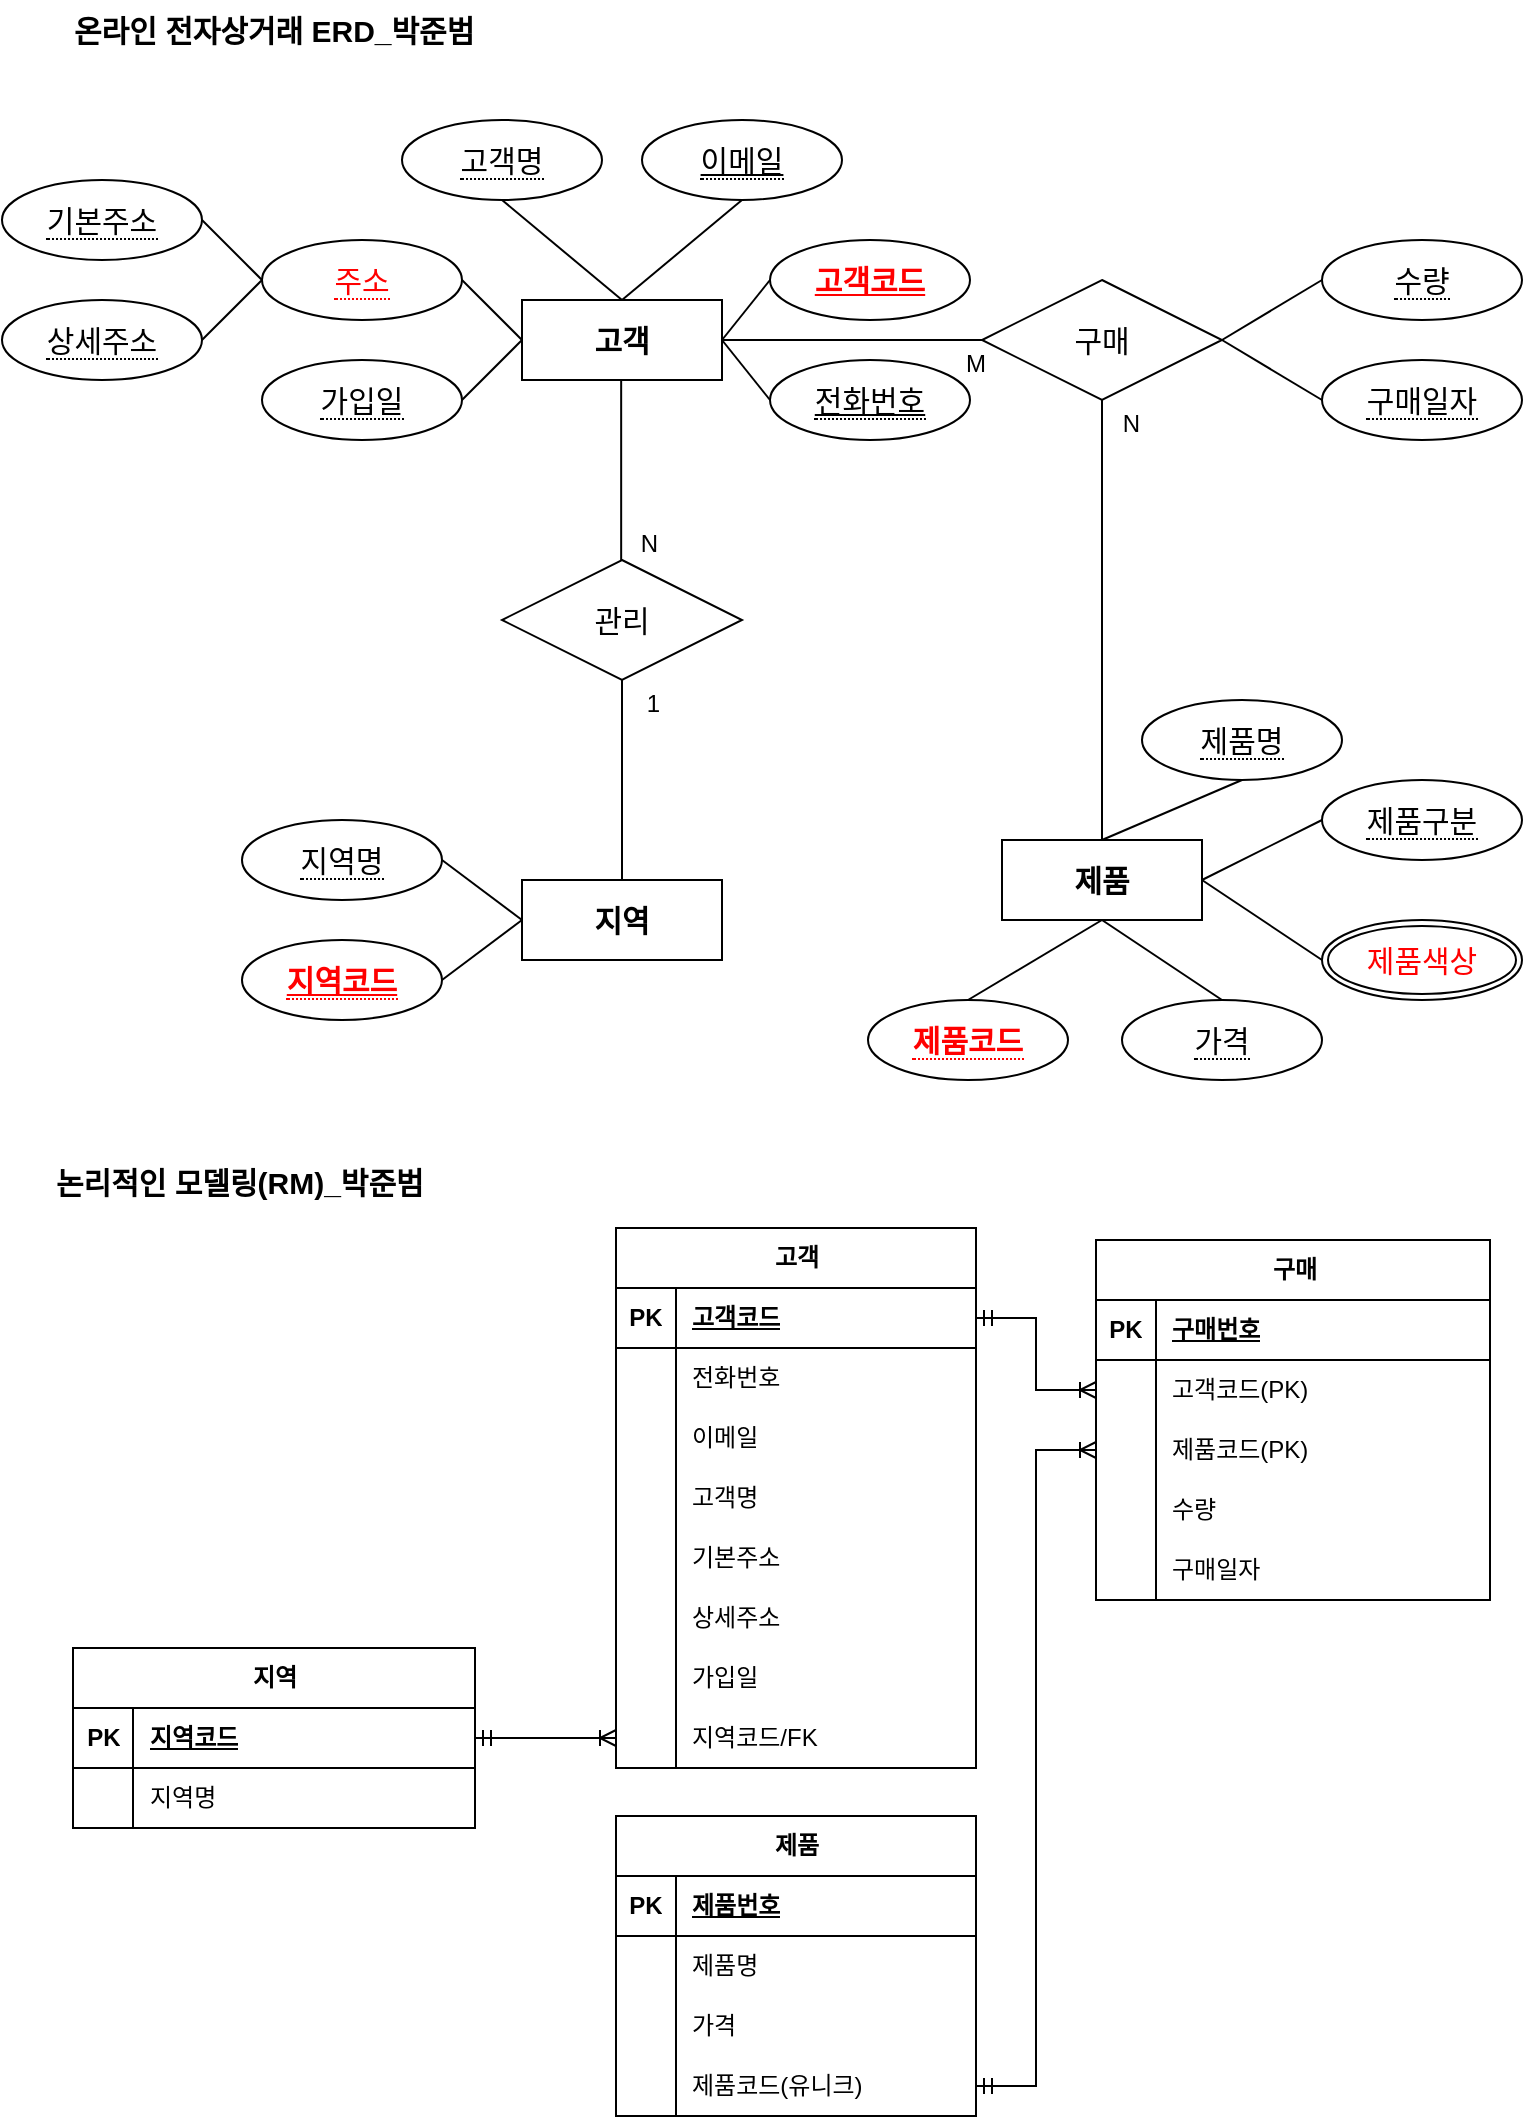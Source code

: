 <mxfile version="22.1.16" type="github">
  <diagram name="페이지-1" id="DEWDctHiFHOx_gTHMe10">
    <mxGraphModel dx="1434" dy="780" grid="0" gridSize="10" guides="1" tooltips="1" connect="1" arrows="1" fold="1" page="1" pageScale="1" pageWidth="827" pageHeight="1169" math="0" shadow="0">
      <root>
        <mxCell id="0" />
        <mxCell id="1" parent="0" />
        <mxCell id="I4Wp9UXoAShZS9qzrufF-14" value="지역" style="whiteSpace=wrap;html=1;align=center;fontSize=15;fontStyle=1" parent="1" vertex="1">
          <mxGeometry x="260" y="520" width="100" height="40" as="geometry" />
        </mxCell>
        <mxCell id="I4Wp9UXoAShZS9qzrufF-16" value="고객" style="whiteSpace=wrap;html=1;align=center;fontSize=15;fontStyle=1" parent="1" vertex="1">
          <mxGeometry x="260" y="230" width="100" height="40" as="geometry" />
        </mxCell>
        <mxCell id="I4Wp9UXoAShZS9qzrufF-17" value="&lt;span style=&quot;border-bottom: 1px dotted; font-size: 15px;&quot;&gt;기본주소&lt;/span&gt;" style="ellipse;whiteSpace=wrap;html=1;align=center;fontSize=15;" parent="1" vertex="1">
          <mxGeometry y="170" width="100" height="40" as="geometry" />
        </mxCell>
        <mxCell id="I4Wp9UXoAShZS9qzrufF-18" value="&lt;span style=&quot;border-bottom: 1px dotted; font-size: 15px;&quot;&gt;상세주소&lt;/span&gt;" style="ellipse;whiteSpace=wrap;html=1;align=center;fontSize=15;" parent="1" vertex="1">
          <mxGeometry y="230" width="100" height="40" as="geometry" />
        </mxCell>
        <mxCell id="I4Wp9UXoAShZS9qzrufF-19" value="&lt;span style=&quot;border-bottom: 1px dotted; font-size: 15px;&quot;&gt;가입일&lt;/span&gt;" style="ellipse;whiteSpace=wrap;html=1;align=center;fontSize=15;" parent="1" vertex="1">
          <mxGeometry x="130" y="260" width="100" height="40" as="geometry" />
        </mxCell>
        <mxCell id="I4Wp9UXoAShZS9qzrufF-21" value="&lt;span style=&quot;border-bottom: 1px dotted; font-size: 15px;&quot;&gt;주소&lt;/span&gt;" style="ellipse;whiteSpace=wrap;html=1;align=center;fontSize=15;fontColor=#FF0000;" parent="1" vertex="1">
          <mxGeometry x="130" y="200" width="100" height="40" as="geometry" />
        </mxCell>
        <mxCell id="I4Wp9UXoAShZS9qzrufF-23" value="고객코드" style="ellipse;whiteSpace=wrap;html=1;align=center;fontSize=15;fontStyle=5;fontColor=#FF0000;" parent="1" vertex="1">
          <mxGeometry x="384" y="200" width="100" height="40" as="geometry" />
        </mxCell>
        <mxCell id="I4Wp9UXoAShZS9qzrufF-24" value="&lt;span style=&quot;border-bottom: 1px dotted; font-size: 15px;&quot;&gt;이메일&lt;/span&gt;" style="ellipse;whiteSpace=wrap;html=1;align=center;fontSize=15;fontStyle=4" parent="1" vertex="1">
          <mxGeometry x="320" y="140" width="100" height="40" as="geometry" />
        </mxCell>
        <mxCell id="I4Wp9UXoAShZS9qzrufF-25" value="&lt;span style=&quot;border-bottom: 1px dotted; font-size: 15px;&quot;&gt;전화번호&lt;/span&gt;" style="ellipse;whiteSpace=wrap;html=1;align=center;fontSize=15;fontStyle=4" parent="1" vertex="1">
          <mxGeometry x="384" y="260" width="100" height="40" as="geometry" />
        </mxCell>
        <mxCell id="I4Wp9UXoAShZS9qzrufF-26" value="&lt;span style=&quot;border-bottom: 1px dotted; font-size: 15px;&quot;&gt;고객명&lt;/span&gt;" style="ellipse;whiteSpace=wrap;html=1;align=center;fontSize=15;" parent="1" vertex="1">
          <mxGeometry x="200" y="140" width="100" height="40" as="geometry" />
        </mxCell>
        <mxCell id="I4Wp9UXoAShZS9qzrufF-28" value="" style="endArrow=none;html=1;rounded=0;entryX=0;entryY=0.5;entryDx=0;entryDy=0;exitX=1;exitY=0.5;exitDx=0;exitDy=0;fontSize=15;align=center;" parent="1" source="I4Wp9UXoAShZS9qzrufF-17" target="I4Wp9UXoAShZS9qzrufF-21" edge="1">
          <mxGeometry width="50" height="50" relative="1" as="geometry">
            <mxPoint x="364" y="450" as="sourcePoint" />
            <mxPoint x="414" y="400" as="targetPoint" />
          </mxGeometry>
        </mxCell>
        <mxCell id="I4Wp9UXoAShZS9qzrufF-29" value="" style="endArrow=none;html=1;rounded=0;entryX=0;entryY=0.5;entryDx=0;entryDy=0;exitX=1;exitY=0.5;exitDx=0;exitDy=0;fontSize=15;align=center;" parent="1" source="I4Wp9UXoAShZS9qzrufF-18" target="I4Wp9UXoAShZS9qzrufF-21" edge="1">
          <mxGeometry width="50" height="50" relative="1" as="geometry">
            <mxPoint x="374" y="460" as="sourcePoint" />
            <mxPoint x="424" y="410" as="targetPoint" />
          </mxGeometry>
        </mxCell>
        <mxCell id="I4Wp9UXoAShZS9qzrufF-30" value="" style="endArrow=none;html=1;rounded=0;entryX=0;entryY=0.5;entryDx=0;entryDy=0;exitX=1;exitY=0.5;exitDx=0;exitDy=0;fontSize=15;align=center;" parent="1" source="I4Wp9UXoAShZS9qzrufF-21" target="I4Wp9UXoAShZS9qzrufF-16" edge="1">
          <mxGeometry width="50" height="50" relative="1" as="geometry">
            <mxPoint x="384" y="470" as="sourcePoint" />
            <mxPoint x="434" y="420" as="targetPoint" />
          </mxGeometry>
        </mxCell>
        <mxCell id="I4Wp9UXoAShZS9qzrufF-32" value="" style="endArrow=none;html=1;rounded=0;entryX=0;entryY=0.5;entryDx=0;entryDy=0;exitX=1;exitY=0.5;exitDx=0;exitDy=0;fontSize=15;align=center;" parent="1" source="I4Wp9UXoAShZS9qzrufF-19" target="I4Wp9UXoAShZS9qzrufF-16" edge="1">
          <mxGeometry width="50" height="50" relative="1" as="geometry">
            <mxPoint x="404" y="490" as="sourcePoint" />
            <mxPoint x="454" y="440" as="targetPoint" />
          </mxGeometry>
        </mxCell>
        <mxCell id="I4Wp9UXoAShZS9qzrufF-33" value="" style="endArrow=none;html=1;rounded=0;entryX=0.5;entryY=0;entryDx=0;entryDy=0;exitX=0.5;exitY=1;exitDx=0;exitDy=0;fontSize=15;align=center;" parent="1" source="I4Wp9UXoAShZS9qzrufF-26" target="I4Wp9UXoAShZS9qzrufF-16" edge="1">
          <mxGeometry width="50" height="50" relative="1" as="geometry">
            <mxPoint x="414" y="500" as="sourcePoint" />
            <mxPoint x="464" y="450" as="targetPoint" />
          </mxGeometry>
        </mxCell>
        <mxCell id="I4Wp9UXoAShZS9qzrufF-34" value="" style="endArrow=none;html=1;rounded=0;entryX=1;entryY=0.5;entryDx=0;entryDy=0;exitX=0;exitY=0.5;exitDx=0;exitDy=0;fontSize=15;align=center;" parent="1" source="I4Wp9UXoAShZS9qzrufF-25" target="I4Wp9UXoAShZS9qzrufF-16" edge="1">
          <mxGeometry width="50" height="50" relative="1" as="geometry">
            <mxPoint x="424" y="510" as="sourcePoint" />
            <mxPoint x="474" y="460" as="targetPoint" />
          </mxGeometry>
        </mxCell>
        <mxCell id="I4Wp9UXoAShZS9qzrufF-35" value="" style="endArrow=none;html=1;rounded=0;entryX=0.5;entryY=0;entryDx=0;entryDy=0;exitX=0.5;exitY=1;exitDx=0;exitDy=0;fontSize=15;align=center;" parent="1" source="I4Wp9UXoAShZS9qzrufF-24" target="I4Wp9UXoAShZS9qzrufF-16" edge="1">
          <mxGeometry width="50" height="50" relative="1" as="geometry">
            <mxPoint x="434" y="520" as="sourcePoint" />
            <mxPoint x="484" y="470" as="targetPoint" />
          </mxGeometry>
        </mxCell>
        <mxCell id="I4Wp9UXoAShZS9qzrufF-36" value="" style="endArrow=none;html=1;rounded=0;entryX=1;entryY=0.5;entryDx=0;entryDy=0;exitX=0;exitY=0.5;exitDx=0;exitDy=0;fontSize=15;align=center;" parent="1" source="I4Wp9UXoAShZS9qzrufF-23" target="I4Wp9UXoAShZS9qzrufF-16" edge="1">
          <mxGeometry width="50" height="50" relative="1" as="geometry">
            <mxPoint x="444" y="530" as="sourcePoint" />
            <mxPoint x="494" y="480" as="targetPoint" />
          </mxGeometry>
        </mxCell>
        <mxCell id="I4Wp9UXoAShZS9qzrufF-39" value="&lt;span style=&quot;border-bottom: 1px dotted; font-size: 15px;&quot;&gt;지역코드&lt;/span&gt;" style="ellipse;whiteSpace=wrap;html=1;align=center;fontSize=15;fontStyle=5;fontColor=#FF0000;" parent="1" vertex="1">
          <mxGeometry x="120" y="550" width="100" height="40" as="geometry" />
        </mxCell>
        <mxCell id="I4Wp9UXoAShZS9qzrufF-40" value="&lt;span style=&quot;border-bottom: 1px dotted; font-size: 15px;&quot;&gt;지역명&lt;/span&gt;" style="ellipse;whiteSpace=wrap;html=1;align=center;fontSize=15;" parent="1" vertex="1">
          <mxGeometry x="120" y="490" width="100" height="40" as="geometry" />
        </mxCell>
        <mxCell id="I4Wp9UXoAShZS9qzrufF-48" value="" style="endArrow=none;html=1;rounded=0;entryX=1;entryY=0.5;entryDx=0;entryDy=0;exitX=0;exitY=0.5;exitDx=0;exitDy=0;fontSize=15;align=center;" parent="1" source="I4Wp9UXoAShZS9qzrufF-14" target="I4Wp9UXoAShZS9qzrufF-39" edge="1">
          <mxGeometry width="50" height="50" relative="1" as="geometry">
            <mxPoint x="435" y="346" as="sourcePoint" />
            <mxPoint x="320" y="280" as="targetPoint" />
          </mxGeometry>
        </mxCell>
        <mxCell id="I4Wp9UXoAShZS9qzrufF-50" value="" style="endArrow=none;html=1;rounded=0;entryX=1;entryY=0.5;entryDx=0;entryDy=0;exitX=0;exitY=0.5;exitDx=0;exitDy=0;fontSize=15;align=center;" parent="1" source="I4Wp9UXoAShZS9qzrufF-14" target="I4Wp9UXoAShZS9qzrufF-40" edge="1">
          <mxGeometry width="50" height="50" relative="1" as="geometry">
            <mxPoint x="455" y="366" as="sourcePoint" />
            <mxPoint x="340" y="300" as="targetPoint" />
          </mxGeometry>
        </mxCell>
        <mxCell id="I4Wp9UXoAShZS9qzrufF-56" value="제품" style="whiteSpace=wrap;html=1;align=center;fontSize=15;fontStyle=1" parent="1" vertex="1">
          <mxGeometry x="500" y="500" width="100" height="40" as="geometry" />
        </mxCell>
        <mxCell id="I4Wp9UXoAShZS9qzrufF-58" value="&lt;span style=&quot;border-bottom: 1px dotted; font-size: 15px;&quot;&gt;가격&lt;/span&gt;" style="ellipse;whiteSpace=wrap;html=1;align=center;fontSize=15;" parent="1" vertex="1">
          <mxGeometry x="560" y="580" width="100" height="40" as="geometry" />
        </mxCell>
        <mxCell id="I4Wp9UXoAShZS9qzrufF-59" value="&lt;span style=&quot;border-bottom: 1px dotted; font-size: 15px;&quot;&gt;제품구분&lt;/span&gt;" style="ellipse;whiteSpace=wrap;html=1;align=center;fontSize=15;" parent="1" vertex="1">
          <mxGeometry x="660" y="470" width="100" height="40" as="geometry" />
        </mxCell>
        <mxCell id="I4Wp9UXoAShZS9qzrufF-60" value="&lt;span style=&quot;border-bottom: 1px dotted; font-size: 15px;&quot;&gt;제품명&lt;/span&gt;" style="ellipse;whiteSpace=wrap;html=1;align=center;fontSize=15;" parent="1" vertex="1">
          <mxGeometry x="570" y="430" width="100" height="40" as="geometry" />
        </mxCell>
        <mxCell id="I4Wp9UXoAShZS9qzrufF-61" value="&lt;span style=&quot;border-bottom: 1px dotted; font-size: 15px;&quot;&gt;제품코드&lt;/span&gt;" style="ellipse;whiteSpace=wrap;html=1;align=center;fontSize=15;fontStyle=1;fontColor=#FF0000;" parent="1" vertex="1">
          <mxGeometry x="433" y="580" width="100" height="40" as="geometry" />
        </mxCell>
        <mxCell id="I4Wp9UXoAShZS9qzrufF-62" value="제품색상" style="ellipse;shape=doubleEllipse;margin=3;whiteSpace=wrap;html=1;align=center;fontSize=15;fontColor=#FF0000;" parent="1" vertex="1">
          <mxGeometry x="660" y="540" width="100" height="40" as="geometry" />
        </mxCell>
        <mxCell id="I4Wp9UXoAShZS9qzrufF-64" value="" style="endArrow=none;html=1;rounded=0;entryX=0.5;entryY=1;entryDx=0;entryDy=0;exitX=0.5;exitY=0;exitDx=0;exitDy=0;fontSize=15;align=center;" parent="1" source="I4Wp9UXoAShZS9qzrufF-58" target="I4Wp9UXoAShZS9qzrufF-56" edge="1">
          <mxGeometry width="50" height="50" relative="1" as="geometry">
            <mxPoint x="335" y="536" as="sourcePoint" />
            <mxPoint x="220" y="470" as="targetPoint" />
          </mxGeometry>
        </mxCell>
        <mxCell id="I4Wp9UXoAShZS9qzrufF-65" value="" style="endArrow=none;html=1;rounded=0;entryX=1;entryY=0.5;entryDx=0;entryDy=0;exitX=0;exitY=0.5;exitDx=0;exitDy=0;fontSize=15;align=center;" parent="1" source="I4Wp9UXoAShZS9qzrufF-62" target="I4Wp9UXoAShZS9qzrufF-56" edge="1">
          <mxGeometry width="50" height="50" relative="1" as="geometry">
            <mxPoint x="345" y="546" as="sourcePoint" />
            <mxPoint x="230" y="480" as="targetPoint" />
          </mxGeometry>
        </mxCell>
        <mxCell id="I4Wp9UXoAShZS9qzrufF-66" value="" style="endArrow=none;html=1;rounded=0;entryX=1;entryY=0.5;entryDx=0;entryDy=0;exitX=0;exitY=0.5;exitDx=0;exitDy=0;fontSize=15;align=center;" parent="1" source="I4Wp9UXoAShZS9qzrufF-59" target="I4Wp9UXoAShZS9qzrufF-56" edge="1">
          <mxGeometry width="50" height="50" relative="1" as="geometry">
            <mxPoint x="355" y="556" as="sourcePoint" />
            <mxPoint x="240" y="490" as="targetPoint" />
          </mxGeometry>
        </mxCell>
        <mxCell id="I4Wp9UXoAShZS9qzrufF-67" value="" style="endArrow=none;html=1;rounded=0;entryX=0.5;entryY=0;entryDx=0;entryDy=0;exitX=0.5;exitY=1;exitDx=0;exitDy=0;fontSize=15;align=center;" parent="1" source="I4Wp9UXoAShZS9qzrufF-60" target="I4Wp9UXoAShZS9qzrufF-56" edge="1">
          <mxGeometry width="50" height="50" relative="1" as="geometry">
            <mxPoint x="365" y="566" as="sourcePoint" />
            <mxPoint x="250" y="500" as="targetPoint" />
          </mxGeometry>
        </mxCell>
        <mxCell id="I4Wp9UXoAShZS9qzrufF-68" value="" style="endArrow=none;html=1;rounded=0;entryX=0.5;entryY=1;entryDx=0;entryDy=0;exitX=0.5;exitY=0;exitDx=0;exitDy=0;fontSize=15;align=center;" parent="1" source="I4Wp9UXoAShZS9qzrufF-61" target="I4Wp9UXoAShZS9qzrufF-56" edge="1">
          <mxGeometry width="50" height="50" relative="1" as="geometry">
            <mxPoint x="375" y="576" as="sourcePoint" />
            <mxPoint x="260" y="510" as="targetPoint" />
          </mxGeometry>
        </mxCell>
        <mxCell id="I4Wp9UXoAShZS9qzrufF-69" value="구매" style="shape=rhombus;perimeter=rhombusPerimeter;whiteSpace=wrap;html=1;align=center;fontSize=15;" parent="1" vertex="1">
          <mxGeometry x="490" y="220" width="120" height="60" as="geometry" />
        </mxCell>
        <mxCell id="I4Wp9UXoAShZS9qzrufF-72" value="&lt;span style=&quot;border-bottom: 1px dotted; font-size: 15px;&quot;&gt;구매일자&lt;/span&gt;" style="ellipse;whiteSpace=wrap;html=1;align=center;fontSize=15;" parent="1" vertex="1">
          <mxGeometry x="660" y="260" width="100" height="40" as="geometry" />
        </mxCell>
        <mxCell id="I4Wp9UXoAShZS9qzrufF-73" value="&lt;span style=&quot;border-bottom: 1px dotted; font-size: 15px;&quot;&gt;수량&lt;/span&gt;" style="ellipse;whiteSpace=wrap;html=1;align=center;fontSize=15;" parent="1" vertex="1">
          <mxGeometry x="660" y="200" width="100" height="40" as="geometry" />
        </mxCell>
        <mxCell id="I4Wp9UXoAShZS9qzrufF-74" value="" style="endArrow=none;html=1;rounded=0;entryX=0;entryY=0.5;entryDx=0;entryDy=0;exitX=1;exitY=0.5;exitDx=0;exitDy=0;" parent="1" source="I4Wp9UXoAShZS9qzrufF-69" target="I4Wp9UXoAShZS9qzrufF-72" edge="1">
          <mxGeometry relative="1" as="geometry">
            <mxPoint x="715" y="410" as="sourcePoint" />
            <mxPoint x="725" y="220" as="targetPoint" />
          </mxGeometry>
        </mxCell>
        <mxCell id="I4Wp9UXoAShZS9qzrufF-75" value="" style="endArrow=none;html=1;rounded=0;entryX=0;entryY=0.5;entryDx=0;entryDy=0;exitX=1;exitY=0.5;exitDx=0;exitDy=0;" parent="1" source="I4Wp9UXoAShZS9qzrufF-69" target="I4Wp9UXoAShZS9qzrufF-73" edge="1">
          <mxGeometry relative="1" as="geometry">
            <mxPoint x="620" y="335" as="sourcePoint" />
            <mxPoint x="630" y="145" as="targetPoint" />
          </mxGeometry>
        </mxCell>
        <mxCell id="I4Wp9UXoAShZS9qzrufF-76" value="관리" style="shape=rhombus;perimeter=rhombusPerimeter;whiteSpace=wrap;html=1;align=center;fontSize=15;" parent="1" vertex="1">
          <mxGeometry x="250" y="360" width="120" height="60" as="geometry" />
        </mxCell>
        <mxCell id="I4Wp9UXoAShZS9qzrufF-79" value="" style="endArrow=none;html=1;rounded=0;exitX=0.5;exitY=1;exitDx=0;exitDy=0;entryX=0.5;entryY=0;entryDx=0;entryDy=0;" parent="1" edge="1">
          <mxGeometry relative="1" as="geometry">
            <mxPoint x="309.58" y="270" as="sourcePoint" />
            <mxPoint x="309.58" y="360" as="targetPoint" />
          </mxGeometry>
        </mxCell>
        <mxCell id="I4Wp9UXoAShZS9qzrufF-80" value="N" style="resizable=0;html=1;whiteSpace=wrap;align=right;verticalAlign=bottom;" parent="I4Wp9UXoAShZS9qzrufF-79" connectable="0" vertex="1">
          <mxGeometry x="1" relative="1" as="geometry">
            <mxPoint x="20" as="offset" />
          </mxGeometry>
        </mxCell>
        <mxCell id="I4Wp9UXoAShZS9qzrufF-81" value="" style="endArrow=none;html=1;rounded=0;exitX=0.5;exitY=0;exitDx=0;exitDy=0;entryX=0.5;entryY=1;entryDx=0;entryDy=0;" parent="1" source="I4Wp9UXoAShZS9qzrufF-14" target="I4Wp9UXoAShZS9qzrufF-76" edge="1">
          <mxGeometry relative="1" as="geometry">
            <mxPoint x="360" y="390" as="sourcePoint" />
            <mxPoint x="520" y="390" as="targetPoint" />
          </mxGeometry>
        </mxCell>
        <mxCell id="I4Wp9UXoAShZS9qzrufF-82" value="1" style="resizable=0;html=1;whiteSpace=wrap;align=right;verticalAlign=bottom;" parent="I4Wp9UXoAShZS9qzrufF-81" connectable="0" vertex="1">
          <mxGeometry x="1" relative="1" as="geometry">
            <mxPoint x="20" y="20" as="offset" />
          </mxGeometry>
        </mxCell>
        <mxCell id="I4Wp9UXoAShZS9qzrufF-83" value="" style="endArrow=none;html=1;rounded=0;entryX=0.5;entryY=0;entryDx=0;entryDy=0;exitX=0.5;exitY=1;exitDx=0;exitDy=0;" parent="1" source="I4Wp9UXoAShZS9qzrufF-69" target="I4Wp9UXoAShZS9qzrufF-56" edge="1">
          <mxGeometry relative="1" as="geometry">
            <mxPoint x="360" y="390" as="sourcePoint" />
            <mxPoint x="520" y="390" as="targetPoint" />
          </mxGeometry>
        </mxCell>
        <mxCell id="I4Wp9UXoAShZS9qzrufF-85" value="N" style="resizable=0;html=1;whiteSpace=wrap;align=right;verticalAlign=bottom;" parent="I4Wp9UXoAShZS9qzrufF-83" connectable="0" vertex="1">
          <mxGeometry x="1" relative="1" as="geometry">
            <mxPoint x="20" y="-200" as="offset" />
          </mxGeometry>
        </mxCell>
        <mxCell id="I4Wp9UXoAShZS9qzrufF-86" value="" style="endArrow=none;html=1;rounded=0;exitX=0;exitY=0.5;exitDx=0;exitDy=0;entryX=1;entryY=0.5;entryDx=0;entryDy=0;" parent="1" source="I4Wp9UXoAShZS9qzrufF-69" target="I4Wp9UXoAShZS9qzrufF-16" edge="1">
          <mxGeometry relative="1" as="geometry">
            <mxPoint x="360" y="390" as="sourcePoint" />
            <mxPoint x="520" y="390" as="targetPoint" />
          </mxGeometry>
        </mxCell>
        <mxCell id="I4Wp9UXoAShZS9qzrufF-87" value="M" style="resizable=0;html=1;whiteSpace=wrap;align=left;verticalAlign=bottom;" parent="I4Wp9UXoAShZS9qzrufF-86" connectable="0" vertex="1">
          <mxGeometry x="-1" relative="1" as="geometry">
            <mxPoint x="-10" y="20" as="offset" />
          </mxGeometry>
        </mxCell>
        <mxCell id="I4Wp9UXoAShZS9qzrufF-95" value="온라인 전자상거래 ERD_박준범" style="text;strokeColor=none;fillColor=none;spacingLeft=4;spacingRight=4;overflow=hidden;rotatable=0;points=[[0,0.5],[1,0.5]];portConstraint=eastwest;fontSize=15;whiteSpace=wrap;html=1;fontStyle=1" parent="1" vertex="1">
          <mxGeometry x="30" y="80" width="230" height="30" as="geometry" />
        </mxCell>
        <mxCell id="UF9yEC8HnsKz6ZcFVwGT-1" value="고객" style="shape=table;startSize=30;container=1;collapsible=1;childLayout=tableLayout;fixedRows=1;rowLines=0;fontStyle=1;align=center;resizeLast=1;html=1;" vertex="1" parent="1">
          <mxGeometry x="307" y="694" width="180" height="270" as="geometry">
            <mxRectangle x="34" y="628" width="59" height="30" as="alternateBounds" />
          </mxGeometry>
        </mxCell>
        <mxCell id="UF9yEC8HnsKz6ZcFVwGT-2" value="" style="shape=tableRow;horizontal=0;startSize=0;swimlaneHead=0;swimlaneBody=0;fillColor=none;collapsible=0;dropTarget=0;points=[[0,0.5],[1,0.5]];portConstraint=eastwest;top=0;left=0;right=0;bottom=1;" vertex="1" parent="UF9yEC8HnsKz6ZcFVwGT-1">
          <mxGeometry y="30" width="180" height="30" as="geometry" />
        </mxCell>
        <mxCell id="UF9yEC8HnsKz6ZcFVwGT-3" value="PK" style="shape=partialRectangle;connectable=0;fillColor=none;top=0;left=0;bottom=0;right=0;fontStyle=1;overflow=hidden;whiteSpace=wrap;html=1;" vertex="1" parent="UF9yEC8HnsKz6ZcFVwGT-2">
          <mxGeometry width="30" height="30" as="geometry">
            <mxRectangle width="30" height="30" as="alternateBounds" />
          </mxGeometry>
        </mxCell>
        <mxCell id="UF9yEC8HnsKz6ZcFVwGT-4" value="고객코드" style="shape=partialRectangle;connectable=0;fillColor=none;top=0;left=0;bottom=0;right=0;align=left;spacingLeft=6;fontStyle=5;overflow=hidden;whiteSpace=wrap;html=1;" vertex="1" parent="UF9yEC8HnsKz6ZcFVwGT-2">
          <mxGeometry x="30" width="150" height="30" as="geometry">
            <mxRectangle width="150" height="30" as="alternateBounds" />
          </mxGeometry>
        </mxCell>
        <mxCell id="UF9yEC8HnsKz6ZcFVwGT-5" value="" style="shape=tableRow;horizontal=0;startSize=0;swimlaneHead=0;swimlaneBody=0;fillColor=none;collapsible=0;dropTarget=0;points=[[0,0.5],[1,0.5]];portConstraint=eastwest;top=0;left=0;right=0;bottom=0;" vertex="1" parent="UF9yEC8HnsKz6ZcFVwGT-1">
          <mxGeometry y="60" width="180" height="30" as="geometry" />
        </mxCell>
        <mxCell id="UF9yEC8HnsKz6ZcFVwGT-6" value="" style="shape=partialRectangle;connectable=0;fillColor=none;top=0;left=0;bottom=0;right=0;editable=1;overflow=hidden;whiteSpace=wrap;html=1;" vertex="1" parent="UF9yEC8HnsKz6ZcFVwGT-5">
          <mxGeometry width="30" height="30" as="geometry">
            <mxRectangle width="30" height="30" as="alternateBounds" />
          </mxGeometry>
        </mxCell>
        <mxCell id="UF9yEC8HnsKz6ZcFVwGT-7" value="전화번호&lt;br&gt;" style="shape=partialRectangle;connectable=0;fillColor=none;top=0;left=0;bottom=0;right=0;align=left;spacingLeft=6;overflow=hidden;whiteSpace=wrap;html=1;" vertex="1" parent="UF9yEC8HnsKz6ZcFVwGT-5">
          <mxGeometry x="30" width="150" height="30" as="geometry">
            <mxRectangle width="150" height="30" as="alternateBounds" />
          </mxGeometry>
        </mxCell>
        <mxCell id="UF9yEC8HnsKz6ZcFVwGT-8" value="" style="shape=tableRow;horizontal=0;startSize=0;swimlaneHead=0;swimlaneBody=0;fillColor=none;collapsible=0;dropTarget=0;points=[[0,0.5],[1,0.5]];portConstraint=eastwest;top=0;left=0;right=0;bottom=0;" vertex="1" parent="UF9yEC8HnsKz6ZcFVwGT-1">
          <mxGeometry y="90" width="180" height="30" as="geometry" />
        </mxCell>
        <mxCell id="UF9yEC8HnsKz6ZcFVwGT-9" value="" style="shape=partialRectangle;connectable=0;fillColor=none;top=0;left=0;bottom=0;right=0;editable=1;overflow=hidden;whiteSpace=wrap;html=1;" vertex="1" parent="UF9yEC8HnsKz6ZcFVwGT-8">
          <mxGeometry width="30" height="30" as="geometry">
            <mxRectangle width="30" height="30" as="alternateBounds" />
          </mxGeometry>
        </mxCell>
        <mxCell id="UF9yEC8HnsKz6ZcFVwGT-10" value="이메일" style="shape=partialRectangle;connectable=0;fillColor=none;top=0;left=0;bottom=0;right=0;align=left;spacingLeft=6;overflow=hidden;whiteSpace=wrap;html=1;" vertex="1" parent="UF9yEC8HnsKz6ZcFVwGT-8">
          <mxGeometry x="30" width="150" height="30" as="geometry">
            <mxRectangle width="150" height="30" as="alternateBounds" />
          </mxGeometry>
        </mxCell>
        <mxCell id="UF9yEC8HnsKz6ZcFVwGT-11" value="" style="shape=tableRow;horizontal=0;startSize=0;swimlaneHead=0;swimlaneBody=0;fillColor=none;collapsible=0;dropTarget=0;points=[[0,0.5],[1,0.5]];portConstraint=eastwest;top=0;left=0;right=0;bottom=0;" vertex="1" parent="UF9yEC8HnsKz6ZcFVwGT-1">
          <mxGeometry y="120" width="180" height="30" as="geometry" />
        </mxCell>
        <mxCell id="UF9yEC8HnsKz6ZcFVwGT-12" value="" style="shape=partialRectangle;connectable=0;fillColor=none;top=0;left=0;bottom=0;right=0;editable=1;overflow=hidden;whiteSpace=wrap;html=1;" vertex="1" parent="UF9yEC8HnsKz6ZcFVwGT-11">
          <mxGeometry width="30" height="30" as="geometry">
            <mxRectangle width="30" height="30" as="alternateBounds" />
          </mxGeometry>
        </mxCell>
        <mxCell id="UF9yEC8HnsKz6ZcFVwGT-13" value="고객명" style="shape=partialRectangle;connectable=0;fillColor=none;top=0;left=0;bottom=0;right=0;align=left;spacingLeft=6;overflow=hidden;whiteSpace=wrap;html=1;" vertex="1" parent="UF9yEC8HnsKz6ZcFVwGT-11">
          <mxGeometry x="30" width="150" height="30" as="geometry">
            <mxRectangle width="150" height="30" as="alternateBounds" />
          </mxGeometry>
        </mxCell>
        <mxCell id="UF9yEC8HnsKz6ZcFVwGT-27" value="" style="shape=tableRow;horizontal=0;startSize=0;swimlaneHead=0;swimlaneBody=0;fillColor=none;collapsible=0;dropTarget=0;points=[[0,0.5],[1,0.5]];portConstraint=eastwest;top=0;left=0;right=0;bottom=0;" vertex="1" parent="UF9yEC8HnsKz6ZcFVwGT-1">
          <mxGeometry y="150" width="180" height="30" as="geometry" />
        </mxCell>
        <mxCell id="UF9yEC8HnsKz6ZcFVwGT-28" value="" style="shape=partialRectangle;connectable=0;fillColor=none;top=0;left=0;bottom=0;right=0;editable=1;overflow=hidden;whiteSpace=wrap;html=1;" vertex="1" parent="UF9yEC8HnsKz6ZcFVwGT-27">
          <mxGeometry width="30" height="30" as="geometry">
            <mxRectangle width="30" height="30" as="alternateBounds" />
          </mxGeometry>
        </mxCell>
        <mxCell id="UF9yEC8HnsKz6ZcFVwGT-29" value="기본주소" style="shape=partialRectangle;connectable=0;fillColor=none;top=0;left=0;bottom=0;right=0;align=left;spacingLeft=6;overflow=hidden;whiteSpace=wrap;html=1;" vertex="1" parent="UF9yEC8HnsKz6ZcFVwGT-27">
          <mxGeometry x="30" width="150" height="30" as="geometry">
            <mxRectangle width="150" height="30" as="alternateBounds" />
          </mxGeometry>
        </mxCell>
        <mxCell id="UF9yEC8HnsKz6ZcFVwGT-30" value="" style="shape=tableRow;horizontal=0;startSize=0;swimlaneHead=0;swimlaneBody=0;fillColor=none;collapsible=0;dropTarget=0;points=[[0,0.5],[1,0.5]];portConstraint=eastwest;top=0;left=0;right=0;bottom=0;" vertex="1" parent="UF9yEC8HnsKz6ZcFVwGT-1">
          <mxGeometry y="180" width="180" height="30" as="geometry" />
        </mxCell>
        <mxCell id="UF9yEC8HnsKz6ZcFVwGT-31" value="" style="shape=partialRectangle;connectable=0;fillColor=none;top=0;left=0;bottom=0;right=0;editable=1;overflow=hidden;whiteSpace=wrap;html=1;" vertex="1" parent="UF9yEC8HnsKz6ZcFVwGT-30">
          <mxGeometry width="30" height="30" as="geometry">
            <mxRectangle width="30" height="30" as="alternateBounds" />
          </mxGeometry>
        </mxCell>
        <mxCell id="UF9yEC8HnsKz6ZcFVwGT-32" value="상세주소" style="shape=partialRectangle;connectable=0;fillColor=none;top=0;left=0;bottom=0;right=0;align=left;spacingLeft=6;overflow=hidden;whiteSpace=wrap;html=1;" vertex="1" parent="UF9yEC8HnsKz6ZcFVwGT-30">
          <mxGeometry x="30" width="150" height="30" as="geometry">
            <mxRectangle width="150" height="30" as="alternateBounds" />
          </mxGeometry>
        </mxCell>
        <mxCell id="UF9yEC8HnsKz6ZcFVwGT-33" value="" style="shape=tableRow;horizontal=0;startSize=0;swimlaneHead=0;swimlaneBody=0;fillColor=none;collapsible=0;dropTarget=0;points=[[0,0.5],[1,0.5]];portConstraint=eastwest;top=0;left=0;right=0;bottom=0;" vertex="1" parent="UF9yEC8HnsKz6ZcFVwGT-1">
          <mxGeometry y="210" width="180" height="30" as="geometry" />
        </mxCell>
        <mxCell id="UF9yEC8HnsKz6ZcFVwGT-34" value="" style="shape=partialRectangle;connectable=0;fillColor=none;top=0;left=0;bottom=0;right=0;editable=1;overflow=hidden;whiteSpace=wrap;html=1;" vertex="1" parent="UF9yEC8HnsKz6ZcFVwGT-33">
          <mxGeometry width="30" height="30" as="geometry">
            <mxRectangle width="30" height="30" as="alternateBounds" />
          </mxGeometry>
        </mxCell>
        <mxCell id="UF9yEC8HnsKz6ZcFVwGT-35" value="가입일" style="shape=partialRectangle;connectable=0;fillColor=none;top=0;left=0;bottom=0;right=0;align=left;spacingLeft=6;overflow=hidden;whiteSpace=wrap;html=1;" vertex="1" parent="UF9yEC8HnsKz6ZcFVwGT-33">
          <mxGeometry x="30" width="150" height="30" as="geometry">
            <mxRectangle width="150" height="30" as="alternateBounds" />
          </mxGeometry>
        </mxCell>
        <mxCell id="UF9yEC8HnsKz6ZcFVwGT-127" value="" style="shape=tableRow;horizontal=0;startSize=0;swimlaneHead=0;swimlaneBody=0;fillColor=none;collapsible=0;dropTarget=0;points=[[0,0.5],[1,0.5]];portConstraint=eastwest;top=0;left=0;right=0;bottom=0;" vertex="1" parent="UF9yEC8HnsKz6ZcFVwGT-1">
          <mxGeometry y="240" width="180" height="30" as="geometry" />
        </mxCell>
        <mxCell id="UF9yEC8HnsKz6ZcFVwGT-128" value="" style="shape=partialRectangle;connectable=0;fillColor=none;top=0;left=0;bottom=0;right=0;editable=1;overflow=hidden;whiteSpace=wrap;html=1;" vertex="1" parent="UF9yEC8HnsKz6ZcFVwGT-127">
          <mxGeometry width="30" height="30" as="geometry">
            <mxRectangle width="30" height="30" as="alternateBounds" />
          </mxGeometry>
        </mxCell>
        <mxCell id="UF9yEC8HnsKz6ZcFVwGT-129" value="지역코드/FK" style="shape=partialRectangle;connectable=0;fillColor=none;top=0;left=0;bottom=0;right=0;align=left;spacingLeft=6;overflow=hidden;whiteSpace=wrap;html=1;" vertex="1" parent="UF9yEC8HnsKz6ZcFVwGT-127">
          <mxGeometry x="30" width="150" height="30" as="geometry">
            <mxRectangle width="150" height="30" as="alternateBounds" />
          </mxGeometry>
        </mxCell>
        <mxCell id="UF9yEC8HnsKz6ZcFVwGT-36" value="제품" style="shape=table;startSize=30;container=1;collapsible=1;childLayout=tableLayout;fixedRows=1;rowLines=0;fontStyle=1;align=center;resizeLast=1;html=1;" vertex="1" parent="1">
          <mxGeometry x="307" y="988" width="180" height="150" as="geometry" />
        </mxCell>
        <mxCell id="UF9yEC8HnsKz6ZcFVwGT-37" value="" style="shape=tableRow;horizontal=0;startSize=0;swimlaneHead=0;swimlaneBody=0;fillColor=none;collapsible=0;dropTarget=0;points=[[0,0.5],[1,0.5]];portConstraint=eastwest;top=0;left=0;right=0;bottom=1;" vertex="1" parent="UF9yEC8HnsKz6ZcFVwGT-36">
          <mxGeometry y="30" width="180" height="30" as="geometry" />
        </mxCell>
        <mxCell id="UF9yEC8HnsKz6ZcFVwGT-38" value="PK" style="shape=partialRectangle;connectable=0;fillColor=none;top=0;left=0;bottom=0;right=0;fontStyle=1;overflow=hidden;whiteSpace=wrap;html=1;" vertex="1" parent="UF9yEC8HnsKz6ZcFVwGT-37">
          <mxGeometry width="30" height="30" as="geometry">
            <mxRectangle width="30" height="30" as="alternateBounds" />
          </mxGeometry>
        </mxCell>
        <mxCell id="UF9yEC8HnsKz6ZcFVwGT-39" value="제품번호" style="shape=partialRectangle;connectable=0;fillColor=none;top=0;left=0;bottom=0;right=0;align=left;spacingLeft=6;fontStyle=5;overflow=hidden;whiteSpace=wrap;html=1;" vertex="1" parent="UF9yEC8HnsKz6ZcFVwGT-37">
          <mxGeometry x="30" width="150" height="30" as="geometry">
            <mxRectangle width="150" height="30" as="alternateBounds" />
          </mxGeometry>
        </mxCell>
        <mxCell id="UF9yEC8HnsKz6ZcFVwGT-40" value="" style="shape=tableRow;horizontal=0;startSize=0;swimlaneHead=0;swimlaneBody=0;fillColor=none;collapsible=0;dropTarget=0;points=[[0,0.5],[1,0.5]];portConstraint=eastwest;top=0;left=0;right=0;bottom=0;" vertex="1" parent="UF9yEC8HnsKz6ZcFVwGT-36">
          <mxGeometry y="60" width="180" height="30" as="geometry" />
        </mxCell>
        <mxCell id="UF9yEC8HnsKz6ZcFVwGT-41" value="" style="shape=partialRectangle;connectable=0;fillColor=none;top=0;left=0;bottom=0;right=0;editable=1;overflow=hidden;whiteSpace=wrap;html=1;" vertex="1" parent="UF9yEC8HnsKz6ZcFVwGT-40">
          <mxGeometry width="30" height="30" as="geometry">
            <mxRectangle width="30" height="30" as="alternateBounds" />
          </mxGeometry>
        </mxCell>
        <mxCell id="UF9yEC8HnsKz6ZcFVwGT-42" value="제품명" style="shape=partialRectangle;connectable=0;fillColor=none;top=0;left=0;bottom=0;right=0;align=left;spacingLeft=6;overflow=hidden;whiteSpace=wrap;html=1;" vertex="1" parent="UF9yEC8HnsKz6ZcFVwGT-40">
          <mxGeometry x="30" width="150" height="30" as="geometry">
            <mxRectangle width="150" height="30" as="alternateBounds" />
          </mxGeometry>
        </mxCell>
        <mxCell id="UF9yEC8HnsKz6ZcFVwGT-43" value="" style="shape=tableRow;horizontal=0;startSize=0;swimlaneHead=0;swimlaneBody=0;fillColor=none;collapsible=0;dropTarget=0;points=[[0,0.5],[1,0.5]];portConstraint=eastwest;top=0;left=0;right=0;bottom=0;" vertex="1" parent="UF9yEC8HnsKz6ZcFVwGT-36">
          <mxGeometry y="90" width="180" height="30" as="geometry" />
        </mxCell>
        <mxCell id="UF9yEC8HnsKz6ZcFVwGT-44" value="" style="shape=partialRectangle;connectable=0;fillColor=none;top=0;left=0;bottom=0;right=0;editable=1;overflow=hidden;whiteSpace=wrap;html=1;" vertex="1" parent="UF9yEC8HnsKz6ZcFVwGT-43">
          <mxGeometry width="30" height="30" as="geometry">
            <mxRectangle width="30" height="30" as="alternateBounds" />
          </mxGeometry>
        </mxCell>
        <mxCell id="UF9yEC8HnsKz6ZcFVwGT-45" value="가격" style="shape=partialRectangle;connectable=0;fillColor=none;top=0;left=0;bottom=0;right=0;align=left;spacingLeft=6;overflow=hidden;whiteSpace=wrap;html=1;" vertex="1" parent="UF9yEC8HnsKz6ZcFVwGT-43">
          <mxGeometry x="30" width="150" height="30" as="geometry">
            <mxRectangle width="150" height="30" as="alternateBounds" />
          </mxGeometry>
        </mxCell>
        <mxCell id="UF9yEC8HnsKz6ZcFVwGT-46" value="" style="shape=tableRow;horizontal=0;startSize=0;swimlaneHead=0;swimlaneBody=0;fillColor=none;collapsible=0;dropTarget=0;points=[[0,0.5],[1,0.5]];portConstraint=eastwest;top=0;left=0;right=0;bottom=0;" vertex="1" parent="UF9yEC8HnsKz6ZcFVwGT-36">
          <mxGeometry y="120" width="180" height="30" as="geometry" />
        </mxCell>
        <mxCell id="UF9yEC8HnsKz6ZcFVwGT-47" value="" style="shape=partialRectangle;connectable=0;fillColor=none;top=0;left=0;bottom=0;right=0;editable=1;overflow=hidden;whiteSpace=wrap;html=1;" vertex="1" parent="UF9yEC8HnsKz6ZcFVwGT-46">
          <mxGeometry width="30" height="30" as="geometry">
            <mxRectangle width="30" height="30" as="alternateBounds" />
          </mxGeometry>
        </mxCell>
        <mxCell id="UF9yEC8HnsKz6ZcFVwGT-48" value="제품코드(유니크)" style="shape=partialRectangle;connectable=0;fillColor=none;top=0;left=0;bottom=0;right=0;align=left;spacingLeft=6;overflow=hidden;whiteSpace=wrap;html=1;" vertex="1" parent="UF9yEC8HnsKz6ZcFVwGT-46">
          <mxGeometry x="30" width="150" height="30" as="geometry">
            <mxRectangle width="150" height="30" as="alternateBounds" />
          </mxGeometry>
        </mxCell>
        <mxCell id="UF9yEC8HnsKz6ZcFVwGT-52" value="지역" style="shape=table;startSize=30;container=1;collapsible=1;childLayout=tableLayout;fixedRows=1;rowLines=0;fontStyle=1;align=center;resizeLast=1;html=1;" vertex="1" parent="1">
          <mxGeometry x="35.5" y="904" width="201" height="90" as="geometry" />
        </mxCell>
        <mxCell id="UF9yEC8HnsKz6ZcFVwGT-53" value="" style="shape=tableRow;horizontal=0;startSize=0;swimlaneHead=0;swimlaneBody=0;fillColor=none;collapsible=0;dropTarget=0;points=[[0,0.5],[1,0.5]];portConstraint=eastwest;top=0;left=0;right=0;bottom=1;" vertex="1" parent="UF9yEC8HnsKz6ZcFVwGT-52">
          <mxGeometry y="30" width="201" height="30" as="geometry" />
        </mxCell>
        <mxCell id="UF9yEC8HnsKz6ZcFVwGT-54" value="PK" style="shape=partialRectangle;connectable=0;fillColor=none;top=0;left=0;bottom=0;right=0;fontStyle=1;overflow=hidden;whiteSpace=wrap;html=1;" vertex="1" parent="UF9yEC8HnsKz6ZcFVwGT-53">
          <mxGeometry width="30" height="30" as="geometry">
            <mxRectangle width="30" height="30" as="alternateBounds" />
          </mxGeometry>
        </mxCell>
        <mxCell id="UF9yEC8HnsKz6ZcFVwGT-55" value="지역코드" style="shape=partialRectangle;connectable=0;fillColor=none;top=0;left=0;bottom=0;right=0;align=left;spacingLeft=6;fontStyle=5;overflow=hidden;whiteSpace=wrap;html=1;" vertex="1" parent="UF9yEC8HnsKz6ZcFVwGT-53">
          <mxGeometry x="30" width="171" height="30" as="geometry">
            <mxRectangle width="171" height="30" as="alternateBounds" />
          </mxGeometry>
        </mxCell>
        <mxCell id="UF9yEC8HnsKz6ZcFVwGT-56" value="" style="shape=tableRow;horizontal=0;startSize=0;swimlaneHead=0;swimlaneBody=0;fillColor=none;collapsible=0;dropTarget=0;points=[[0,0.5],[1,0.5]];portConstraint=eastwest;top=0;left=0;right=0;bottom=0;" vertex="1" parent="UF9yEC8HnsKz6ZcFVwGT-52">
          <mxGeometry y="60" width="201" height="30" as="geometry" />
        </mxCell>
        <mxCell id="UF9yEC8HnsKz6ZcFVwGT-57" value="" style="shape=partialRectangle;connectable=0;fillColor=none;top=0;left=0;bottom=0;right=0;editable=1;overflow=hidden;whiteSpace=wrap;html=1;" vertex="1" parent="UF9yEC8HnsKz6ZcFVwGT-56">
          <mxGeometry width="30" height="30" as="geometry">
            <mxRectangle width="30" height="30" as="alternateBounds" />
          </mxGeometry>
        </mxCell>
        <mxCell id="UF9yEC8HnsKz6ZcFVwGT-58" value="지역명" style="shape=partialRectangle;connectable=0;fillColor=none;top=0;left=0;bottom=0;right=0;align=left;spacingLeft=6;overflow=hidden;whiteSpace=wrap;html=1;" vertex="1" parent="UF9yEC8HnsKz6ZcFVwGT-56">
          <mxGeometry x="30" width="171" height="30" as="geometry">
            <mxRectangle width="171" height="30" as="alternateBounds" />
          </mxGeometry>
        </mxCell>
        <mxCell id="UF9yEC8HnsKz6ZcFVwGT-85" value="구매" style="shape=table;startSize=30;container=1;collapsible=1;childLayout=tableLayout;fixedRows=1;rowLines=0;fontStyle=1;align=center;resizeLast=1;html=1;" vertex="1" parent="1">
          <mxGeometry x="547" y="700" width="197" height="180" as="geometry" />
        </mxCell>
        <mxCell id="UF9yEC8HnsKz6ZcFVwGT-86" value="" style="shape=tableRow;horizontal=0;startSize=0;swimlaneHead=0;swimlaneBody=0;fillColor=none;collapsible=0;dropTarget=0;points=[[0,0.5],[1,0.5]];portConstraint=eastwest;top=0;left=0;right=0;bottom=1;" vertex="1" parent="UF9yEC8HnsKz6ZcFVwGT-85">
          <mxGeometry y="30" width="197" height="30" as="geometry" />
        </mxCell>
        <mxCell id="UF9yEC8HnsKz6ZcFVwGT-87" value="PK" style="shape=partialRectangle;connectable=0;fillColor=none;top=0;left=0;bottom=0;right=0;fontStyle=1;overflow=hidden;whiteSpace=wrap;html=1;" vertex="1" parent="UF9yEC8HnsKz6ZcFVwGT-86">
          <mxGeometry width="30" height="30" as="geometry">
            <mxRectangle width="30" height="30" as="alternateBounds" />
          </mxGeometry>
        </mxCell>
        <mxCell id="UF9yEC8HnsKz6ZcFVwGT-88" value="구매번호" style="shape=partialRectangle;connectable=0;fillColor=none;top=0;left=0;bottom=0;right=0;align=left;spacingLeft=6;fontStyle=5;overflow=hidden;whiteSpace=wrap;html=1;" vertex="1" parent="UF9yEC8HnsKz6ZcFVwGT-86">
          <mxGeometry x="30" width="167" height="30" as="geometry">
            <mxRectangle width="167" height="30" as="alternateBounds" />
          </mxGeometry>
        </mxCell>
        <mxCell id="UF9yEC8HnsKz6ZcFVwGT-89" value="" style="shape=tableRow;horizontal=0;startSize=0;swimlaneHead=0;swimlaneBody=0;fillColor=none;collapsible=0;dropTarget=0;points=[[0,0.5],[1,0.5]];portConstraint=eastwest;top=0;left=0;right=0;bottom=0;" vertex="1" parent="UF9yEC8HnsKz6ZcFVwGT-85">
          <mxGeometry y="60" width="197" height="30" as="geometry" />
        </mxCell>
        <mxCell id="UF9yEC8HnsKz6ZcFVwGT-90" value="" style="shape=partialRectangle;connectable=0;fillColor=none;top=0;left=0;bottom=0;right=0;editable=1;overflow=hidden;whiteSpace=wrap;html=1;" vertex="1" parent="UF9yEC8HnsKz6ZcFVwGT-89">
          <mxGeometry width="30" height="30" as="geometry">
            <mxRectangle width="30" height="30" as="alternateBounds" />
          </mxGeometry>
        </mxCell>
        <mxCell id="UF9yEC8HnsKz6ZcFVwGT-91" value="고객코드(PK)" style="shape=partialRectangle;connectable=0;fillColor=none;top=0;left=0;bottom=0;right=0;align=left;spacingLeft=6;overflow=hidden;whiteSpace=wrap;html=1;" vertex="1" parent="UF9yEC8HnsKz6ZcFVwGT-89">
          <mxGeometry x="30" width="167" height="30" as="geometry">
            <mxRectangle width="167" height="30" as="alternateBounds" />
          </mxGeometry>
        </mxCell>
        <mxCell id="UF9yEC8HnsKz6ZcFVwGT-92" value="" style="shape=tableRow;horizontal=0;startSize=0;swimlaneHead=0;swimlaneBody=0;fillColor=none;collapsible=0;dropTarget=0;points=[[0,0.5],[1,0.5]];portConstraint=eastwest;top=0;left=0;right=0;bottom=0;" vertex="1" parent="UF9yEC8HnsKz6ZcFVwGT-85">
          <mxGeometry y="90" width="197" height="30" as="geometry" />
        </mxCell>
        <mxCell id="UF9yEC8HnsKz6ZcFVwGT-93" value="" style="shape=partialRectangle;connectable=0;fillColor=none;top=0;left=0;bottom=0;right=0;editable=1;overflow=hidden;whiteSpace=wrap;html=1;" vertex="1" parent="UF9yEC8HnsKz6ZcFVwGT-92">
          <mxGeometry width="30" height="30" as="geometry">
            <mxRectangle width="30" height="30" as="alternateBounds" />
          </mxGeometry>
        </mxCell>
        <mxCell id="UF9yEC8HnsKz6ZcFVwGT-94" value="제품코드(PK)" style="shape=partialRectangle;connectable=0;fillColor=none;top=0;left=0;bottom=0;right=0;align=left;spacingLeft=6;overflow=hidden;whiteSpace=wrap;html=1;" vertex="1" parent="UF9yEC8HnsKz6ZcFVwGT-92">
          <mxGeometry x="30" width="167" height="30" as="geometry">
            <mxRectangle width="167" height="30" as="alternateBounds" />
          </mxGeometry>
        </mxCell>
        <mxCell id="UF9yEC8HnsKz6ZcFVwGT-95" value="" style="shape=tableRow;horizontal=0;startSize=0;swimlaneHead=0;swimlaneBody=0;fillColor=none;collapsible=0;dropTarget=0;points=[[0,0.5],[1,0.5]];portConstraint=eastwest;top=0;left=0;right=0;bottom=0;" vertex="1" parent="UF9yEC8HnsKz6ZcFVwGT-85">
          <mxGeometry y="120" width="197" height="30" as="geometry" />
        </mxCell>
        <mxCell id="UF9yEC8HnsKz6ZcFVwGT-96" value="" style="shape=partialRectangle;connectable=0;fillColor=none;top=0;left=0;bottom=0;right=0;editable=1;overflow=hidden;whiteSpace=wrap;html=1;" vertex="1" parent="UF9yEC8HnsKz6ZcFVwGT-95">
          <mxGeometry width="30" height="30" as="geometry">
            <mxRectangle width="30" height="30" as="alternateBounds" />
          </mxGeometry>
        </mxCell>
        <mxCell id="UF9yEC8HnsKz6ZcFVwGT-97" value="수량" style="shape=partialRectangle;connectable=0;fillColor=none;top=0;left=0;bottom=0;right=0;align=left;spacingLeft=6;overflow=hidden;whiteSpace=wrap;html=1;" vertex="1" parent="UF9yEC8HnsKz6ZcFVwGT-95">
          <mxGeometry x="30" width="167" height="30" as="geometry">
            <mxRectangle width="167" height="30" as="alternateBounds" />
          </mxGeometry>
        </mxCell>
        <mxCell id="UF9yEC8HnsKz6ZcFVwGT-124" value="" style="shape=tableRow;horizontal=0;startSize=0;swimlaneHead=0;swimlaneBody=0;fillColor=none;collapsible=0;dropTarget=0;points=[[0,0.5],[1,0.5]];portConstraint=eastwest;top=0;left=0;right=0;bottom=0;" vertex="1" parent="UF9yEC8HnsKz6ZcFVwGT-85">
          <mxGeometry y="150" width="197" height="30" as="geometry" />
        </mxCell>
        <mxCell id="UF9yEC8HnsKz6ZcFVwGT-125" value="" style="shape=partialRectangle;connectable=0;fillColor=none;top=0;left=0;bottom=0;right=0;editable=1;overflow=hidden;whiteSpace=wrap;html=1;" vertex="1" parent="UF9yEC8HnsKz6ZcFVwGT-124">
          <mxGeometry width="30" height="30" as="geometry">
            <mxRectangle width="30" height="30" as="alternateBounds" />
          </mxGeometry>
        </mxCell>
        <mxCell id="UF9yEC8HnsKz6ZcFVwGT-126" value="구매일자" style="shape=partialRectangle;connectable=0;fillColor=none;top=0;left=0;bottom=0;right=0;align=left;spacingLeft=6;overflow=hidden;whiteSpace=wrap;html=1;" vertex="1" parent="UF9yEC8HnsKz6ZcFVwGT-124">
          <mxGeometry x="30" width="167" height="30" as="geometry">
            <mxRectangle width="167" height="30" as="alternateBounds" />
          </mxGeometry>
        </mxCell>
        <mxCell id="UF9yEC8HnsKz6ZcFVwGT-133" value="" style="edgeStyle=entityRelationEdgeStyle;fontSize=12;html=1;endArrow=ERoneToMany;startArrow=ERmandOne;rounded=0;exitX=1;exitY=0.5;exitDx=0;exitDy=0;entryX=0;entryY=0.5;entryDx=0;entryDy=0;" edge="1" parent="1" source="UF9yEC8HnsKz6ZcFVwGT-2" target="UF9yEC8HnsKz6ZcFVwGT-89">
          <mxGeometry width="100" height="100" relative="1" as="geometry">
            <mxPoint x="196" y="820" as="sourcePoint" />
            <mxPoint x="542" y="669" as="targetPoint" />
          </mxGeometry>
        </mxCell>
        <mxCell id="UF9yEC8HnsKz6ZcFVwGT-134" value="" style="edgeStyle=entityRelationEdgeStyle;fontSize=12;html=1;endArrow=ERoneToMany;startArrow=ERmandOne;rounded=0;entryX=0;entryY=0.5;entryDx=0;entryDy=0;" edge="1" parent="1" source="UF9yEC8HnsKz6ZcFVwGT-46" target="UF9yEC8HnsKz6ZcFVwGT-92">
          <mxGeometry width="100" height="100" relative="1" as="geometry">
            <mxPoint x="274" y="840" as="sourcePoint" />
            <mxPoint x="59" y="749" as="targetPoint" />
            <Array as="points">
              <mxPoint x="236" y="939" />
              <mxPoint x="274" y="960" />
              <mxPoint x="296" y="923" />
            </Array>
          </mxGeometry>
        </mxCell>
        <mxCell id="UF9yEC8HnsKz6ZcFVwGT-135" value="" style="edgeStyle=entityRelationEdgeStyle;fontSize=12;html=1;endArrow=ERoneToMany;startArrow=ERmandOne;rounded=0;exitX=1;exitY=0.5;exitDx=0;exitDy=0;entryX=0;entryY=0.5;entryDx=0;entryDy=0;" edge="1" parent="1" source="UF9yEC8HnsKz6ZcFVwGT-53" target="UF9yEC8HnsKz6ZcFVwGT-127">
          <mxGeometry width="100" height="100" relative="1" as="geometry">
            <mxPoint x="317" y="749" as="sourcePoint" />
            <mxPoint x="224" y="991" as="targetPoint" />
            <Array as="points">
              <mxPoint x="246" y="949" />
              <mxPoint x="284" y="970" />
              <mxPoint x="306" y="933" />
            </Array>
          </mxGeometry>
        </mxCell>
        <mxCell id="UF9yEC8HnsKz6ZcFVwGT-136" value="논리적인 모델링(RM)_박준범" style="text;strokeColor=none;fillColor=none;spacingLeft=4;spacingRight=4;overflow=hidden;rotatable=0;points=[[0,0.5],[1,0.5]];portConstraint=eastwest;fontSize=15;whiteSpace=wrap;html=1;fontStyle=1" vertex="1" parent="1">
          <mxGeometry x="21" y="656" width="230" height="30" as="geometry" />
        </mxCell>
      </root>
    </mxGraphModel>
  </diagram>
</mxfile>
